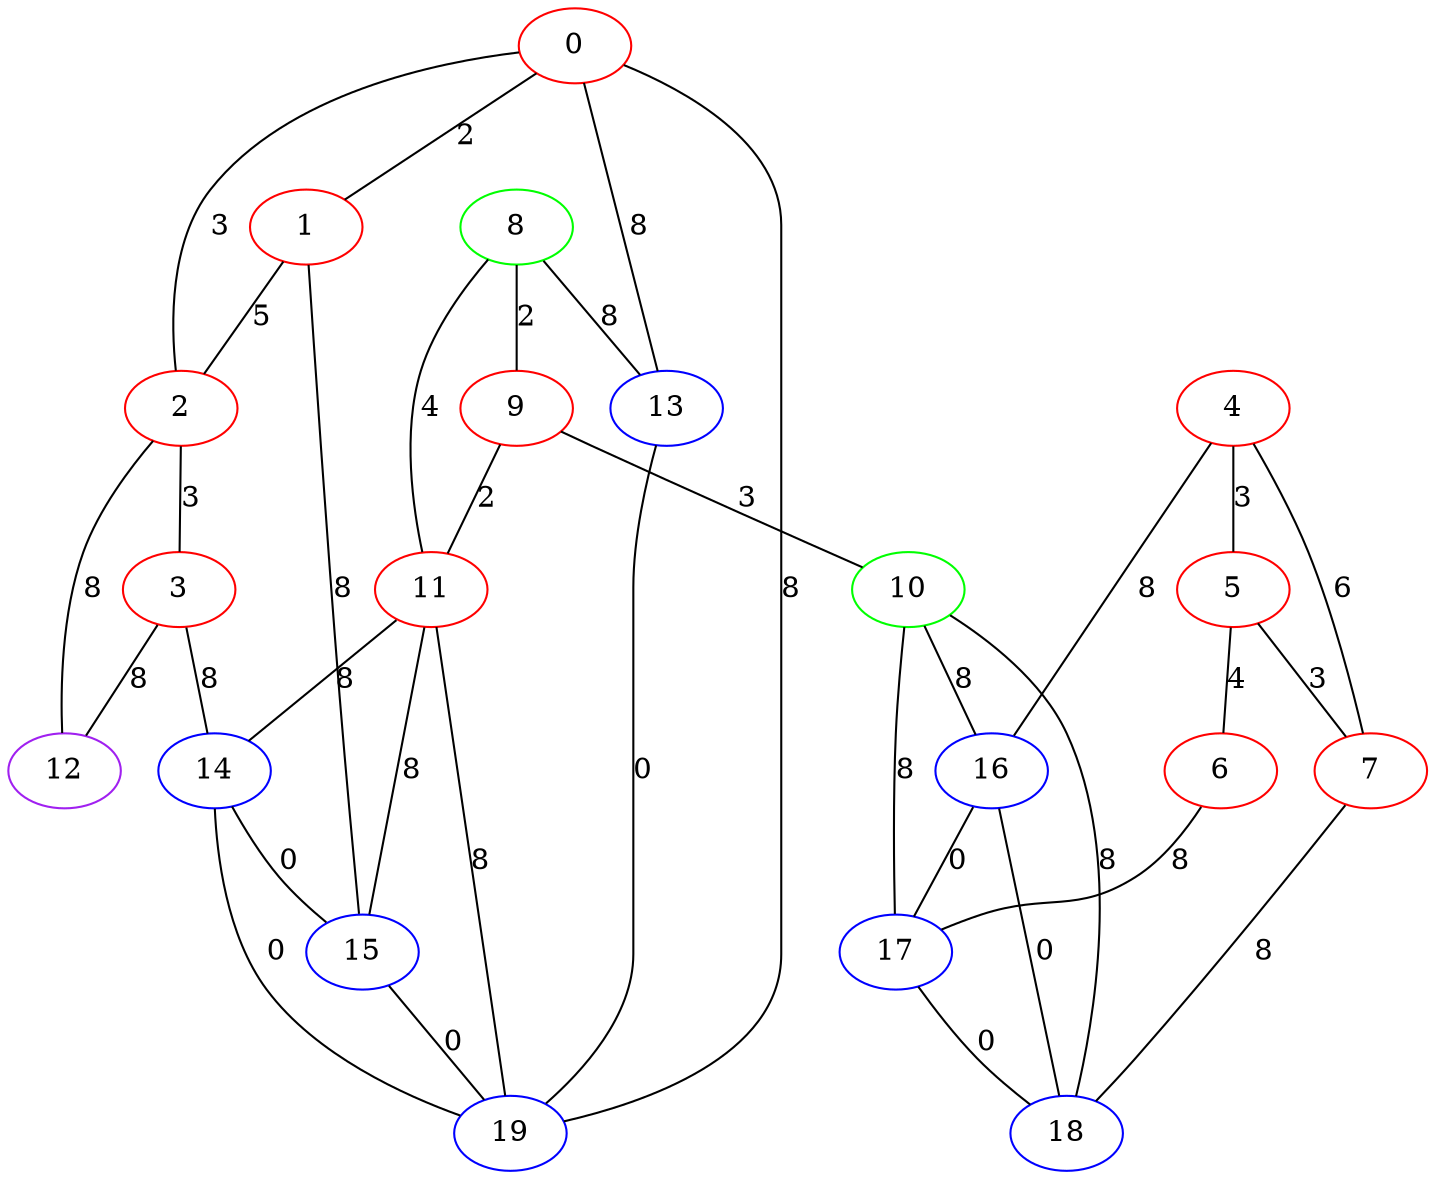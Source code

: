 graph "" {
0 [color=red, weight=1];
1 [color=red, weight=1];
2 [color=red, weight=1];
3 [color=red, weight=1];
4 [color=red, weight=1];
5 [color=red, weight=1];
6 [color=red, weight=1];
7 [color=red, weight=1];
8 [color=green, weight=2];
9 [color=red, weight=1];
10 [color=green, weight=2];
11 [color=red, weight=1];
12 [color=purple, weight=4];
13 [color=blue, weight=3];
14 [color=blue, weight=3];
15 [color=blue, weight=3];
16 [color=blue, weight=3];
17 [color=blue, weight=3];
18 [color=blue, weight=3];
19 [color=blue, weight=3];
0 -- 1  [key=0, label=2];
0 -- 2  [key=0, label=3];
0 -- 19  [key=0, label=8];
0 -- 13  [key=0, label=8];
1 -- 2  [key=0, label=5];
1 -- 15  [key=0, label=8];
2 -- 3  [key=0, label=3];
2 -- 12  [key=0, label=8];
3 -- 12  [key=0, label=8];
3 -- 14  [key=0, label=8];
4 -- 16  [key=0, label=8];
4 -- 5  [key=0, label=3];
4 -- 7  [key=0, label=6];
5 -- 6  [key=0, label=4];
5 -- 7  [key=0, label=3];
6 -- 17  [key=0, label=8];
7 -- 18  [key=0, label=8];
8 -- 9  [key=0, label=2];
8 -- 11  [key=0, label=4];
8 -- 13  [key=0, label=8];
9 -- 10  [key=0, label=3];
9 -- 11  [key=0, label=2];
10 -- 16  [key=0, label=8];
10 -- 18  [key=0, label=8];
10 -- 17  [key=0, label=8];
11 -- 19  [key=0, label=8];
11 -- 14  [key=0, label=8];
11 -- 15  [key=0, label=8];
13 -- 19  [key=0, label=0];
14 -- 19  [key=0, label=0];
14 -- 15  [key=0, label=0];
15 -- 19  [key=0, label=0];
16 -- 17  [key=0, label=0];
16 -- 18  [key=0, label=0];
17 -- 18  [key=0, label=0];
}
